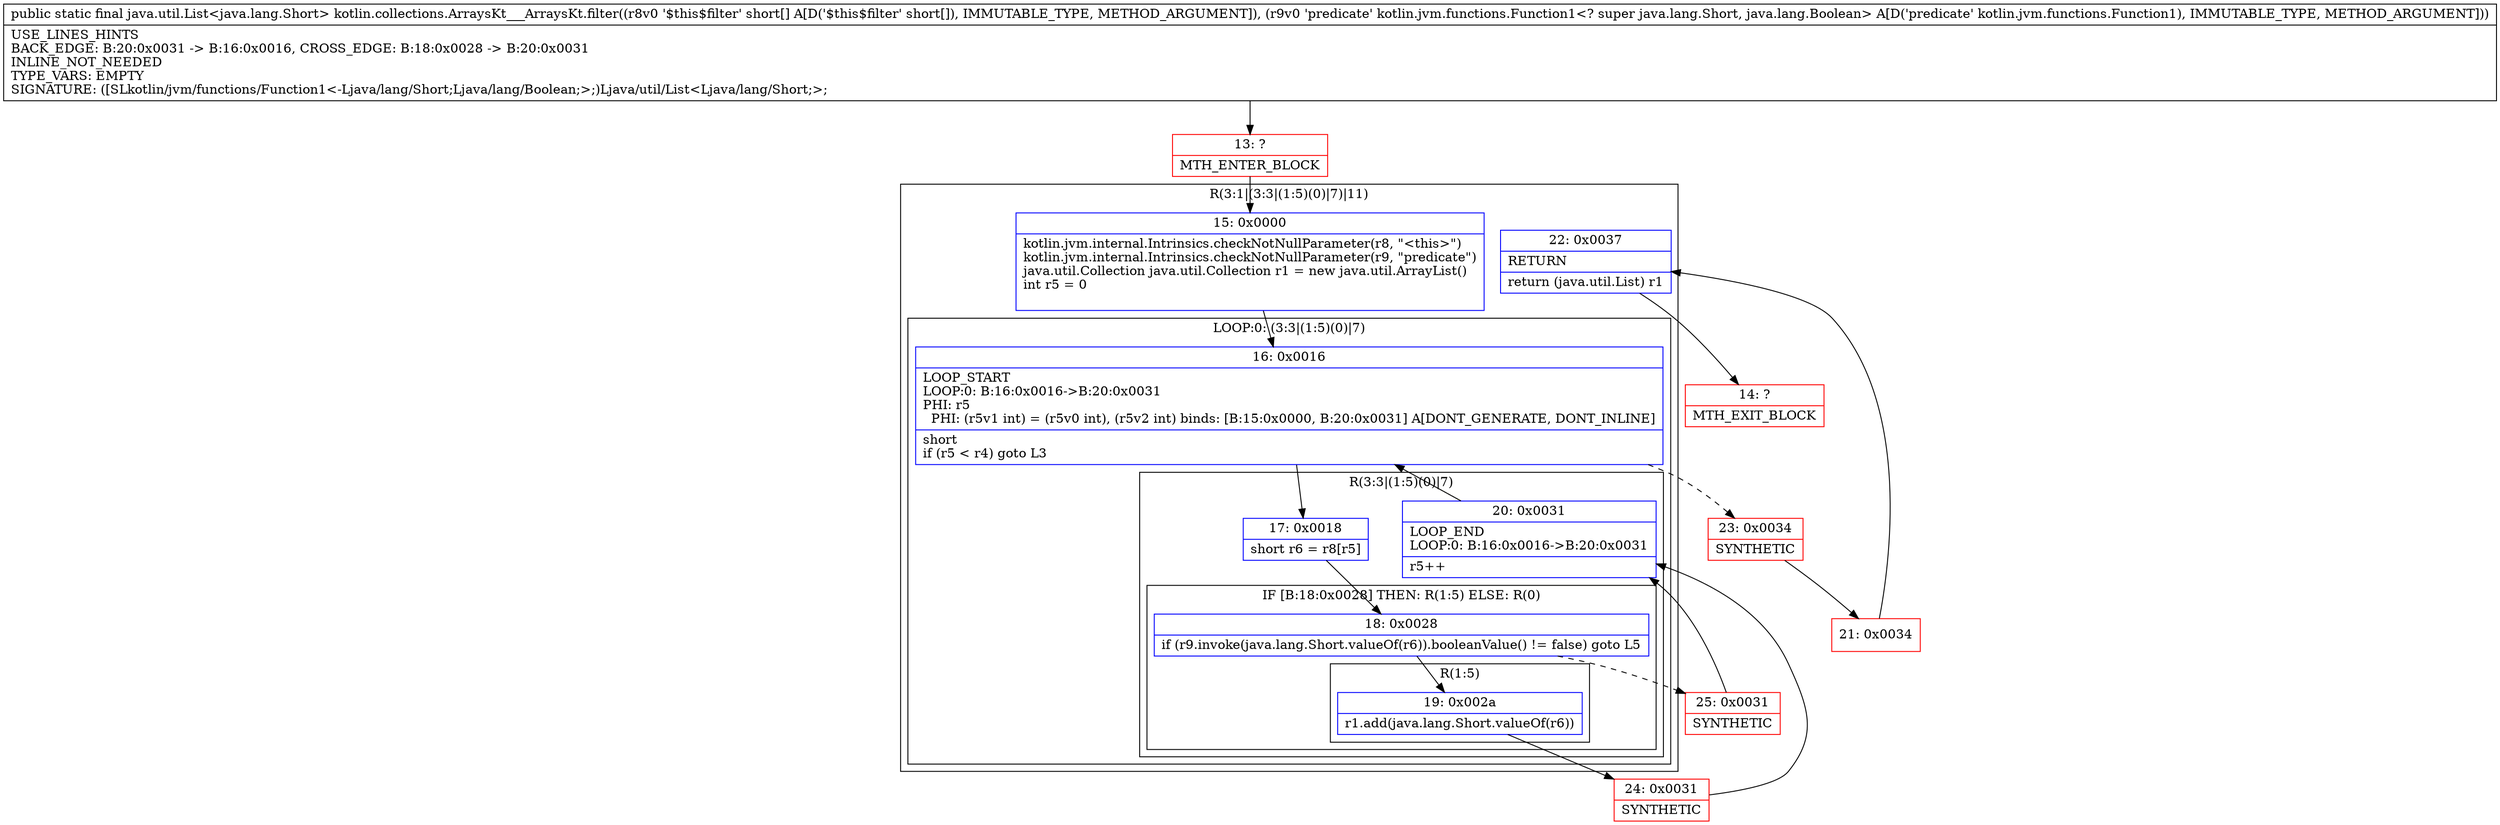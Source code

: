 digraph "CFG forkotlin.collections.ArraysKt___ArraysKt.filter([SLkotlin\/jvm\/functions\/Function1;)Ljava\/util\/List;" {
subgraph cluster_Region_1137430435 {
label = "R(3:1|(3:3|(1:5)(0)|7)|11)";
node [shape=record,color=blue];
Node_15 [shape=record,label="{15\:\ 0x0000|kotlin.jvm.internal.Intrinsics.checkNotNullParameter(r8, \"\<this\>\")\lkotlin.jvm.internal.Intrinsics.checkNotNullParameter(r9, \"predicate\")\ljava.util.Collection java.util.Collection r1 = new java.util.ArrayList()\lint r5 = 0\l\l}"];
subgraph cluster_LoopRegion_258762602 {
label = "LOOP:0: (3:3|(1:5)(0)|7)";
node [shape=record,color=blue];
Node_16 [shape=record,label="{16\:\ 0x0016|LOOP_START\lLOOP:0: B:16:0x0016\-\>B:20:0x0031\lPHI: r5 \l  PHI: (r5v1 int) = (r5v0 int), (r5v2 int) binds: [B:15:0x0000, B:20:0x0031] A[DONT_GENERATE, DONT_INLINE]\l|short \lif (r5 \< r4) goto L3\l}"];
subgraph cluster_Region_1118296326 {
label = "R(3:3|(1:5)(0)|7)";
node [shape=record,color=blue];
Node_17 [shape=record,label="{17\:\ 0x0018|short r6 = r8[r5]\l}"];
subgraph cluster_IfRegion_842602956 {
label = "IF [B:18:0x0028] THEN: R(1:5) ELSE: R(0)";
node [shape=record,color=blue];
Node_18 [shape=record,label="{18\:\ 0x0028|if (r9.invoke(java.lang.Short.valueOf(r6)).booleanValue() != false) goto L5\l}"];
subgraph cluster_Region_93152652 {
label = "R(1:5)";
node [shape=record,color=blue];
Node_19 [shape=record,label="{19\:\ 0x002a|r1.add(java.lang.Short.valueOf(r6))\l}"];
}
subgraph cluster_Region_388008742 {
label = "R(0)";
node [shape=record,color=blue];
}
}
Node_20 [shape=record,label="{20\:\ 0x0031|LOOP_END\lLOOP:0: B:16:0x0016\-\>B:20:0x0031\l|r5++\l}"];
}
}
Node_22 [shape=record,label="{22\:\ 0x0037|RETURN\l|return (java.util.List) r1\l}"];
}
Node_13 [shape=record,color=red,label="{13\:\ ?|MTH_ENTER_BLOCK\l}"];
Node_24 [shape=record,color=red,label="{24\:\ 0x0031|SYNTHETIC\l}"];
Node_25 [shape=record,color=red,label="{25\:\ 0x0031|SYNTHETIC\l}"];
Node_23 [shape=record,color=red,label="{23\:\ 0x0034|SYNTHETIC\l}"];
Node_21 [shape=record,color=red,label="{21\:\ 0x0034}"];
Node_14 [shape=record,color=red,label="{14\:\ ?|MTH_EXIT_BLOCK\l}"];
MethodNode[shape=record,label="{public static final java.util.List\<java.lang.Short\> kotlin.collections.ArraysKt___ArraysKt.filter((r8v0 '$this$filter' short[] A[D('$this$filter' short[]), IMMUTABLE_TYPE, METHOD_ARGUMENT]), (r9v0 'predicate' kotlin.jvm.functions.Function1\<? super java.lang.Short, java.lang.Boolean\> A[D('predicate' kotlin.jvm.functions.Function1), IMMUTABLE_TYPE, METHOD_ARGUMENT]))  | USE_LINES_HINTS\lBACK_EDGE: B:20:0x0031 \-\> B:16:0x0016, CROSS_EDGE: B:18:0x0028 \-\> B:20:0x0031\lINLINE_NOT_NEEDED\lTYPE_VARS: EMPTY\lSIGNATURE: ([SLkotlin\/jvm\/functions\/Function1\<\-Ljava\/lang\/Short;Ljava\/lang\/Boolean;\>;)Ljava\/util\/List\<Ljava\/lang\/Short;\>;\l}"];
MethodNode -> Node_13;Node_15 -> Node_16;
Node_16 -> Node_17;
Node_16 -> Node_23[style=dashed];
Node_17 -> Node_18;
Node_18 -> Node_19;
Node_18 -> Node_25[style=dashed];
Node_19 -> Node_24;
Node_20 -> Node_16;
Node_22 -> Node_14;
Node_13 -> Node_15;
Node_24 -> Node_20;
Node_25 -> Node_20;
Node_23 -> Node_21;
Node_21 -> Node_22;
}

